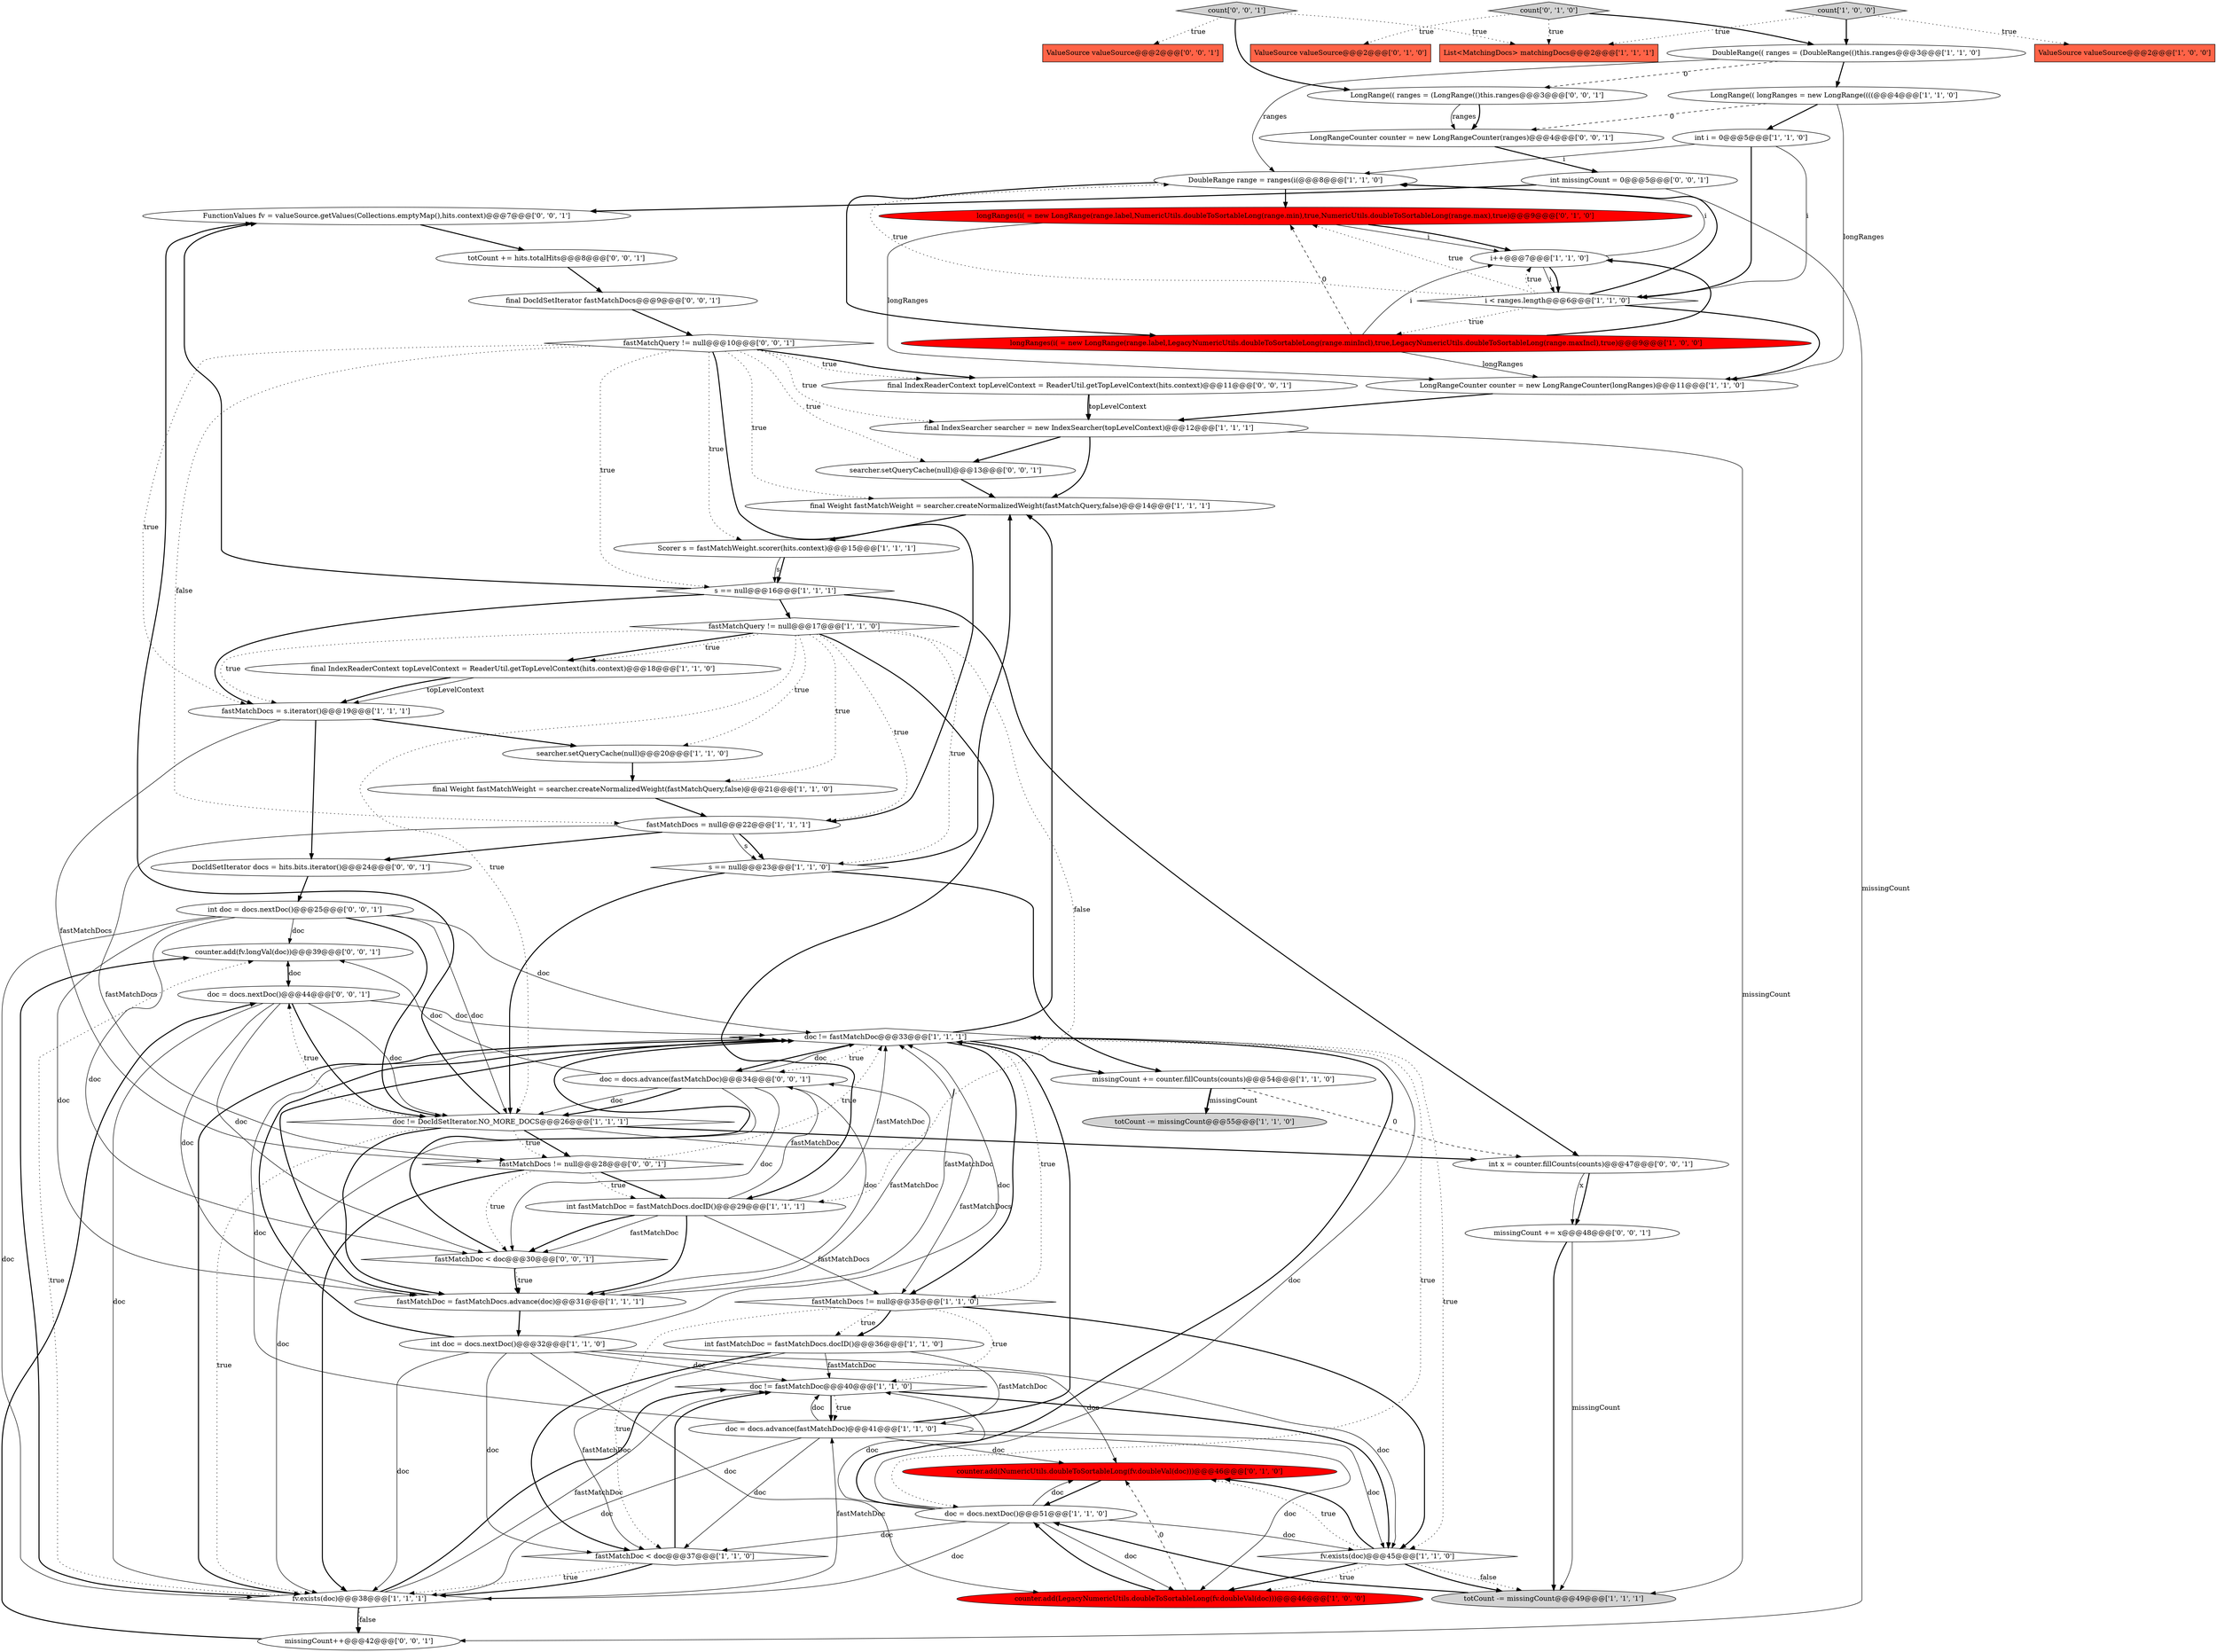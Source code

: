 digraph {
51 [style = filled, label = "FunctionValues fv = valueSource.getValues(Collections.emptyMap(),hits.context)@@@7@@@['0', '0', '1']", fillcolor = white, shape = ellipse image = "AAA0AAABBB3BBB"];
53 [style = filled, label = "doc = docs.advance(fastMatchDoc)@@@34@@@['0', '0', '1']", fillcolor = white, shape = ellipse image = "AAA0AAABBB3BBB"];
9 [style = filled, label = "missingCount += counter.fillCounts(counts)@@@54@@@['1', '1', '0']", fillcolor = white, shape = ellipse image = "AAA0AAABBB1BBB"];
57 [style = filled, label = "missingCount += x@@@48@@@['0', '0', '1']", fillcolor = white, shape = ellipse image = "AAA0AAABBB3BBB"];
44 [style = filled, label = "int x = counter.fillCounts(counts)@@@47@@@['0', '0', '1']", fillcolor = white, shape = ellipse image = "AAA0AAABBB3BBB"];
54 [style = filled, label = "count['0', '0', '1']", fillcolor = lightgray, shape = diamond image = "AAA0AAABBB3BBB"];
56 [style = filled, label = "searcher.setQueryCache(null)@@@13@@@['0', '0', '1']", fillcolor = white, shape = ellipse image = "AAA0AAABBB3BBB"];
55 [style = filled, label = "fastMatchQuery != null@@@10@@@['0', '0', '1']", fillcolor = white, shape = diamond image = "AAA0AAABBB3BBB"];
20 [style = filled, label = "LongRangeCounter counter = new LongRangeCounter(longRanges)@@@11@@@['1', '1', '0']", fillcolor = white, shape = ellipse image = "AAA0AAABBB1BBB"];
59 [style = filled, label = "counter.add(fv.longVal(doc))@@@39@@@['0', '0', '1']", fillcolor = white, shape = ellipse image = "AAA0AAABBB3BBB"];
3 [style = filled, label = "fastMatchDocs = null@@@22@@@['1', '1', '1']", fillcolor = white, shape = ellipse image = "AAA0AAABBB1BBB"];
33 [style = filled, label = "s == null@@@16@@@['1', '1', '1']", fillcolor = white, shape = diamond image = "AAA0AAABBB1BBB"];
35 [style = filled, label = "DoubleRange(( ranges = (DoubleRange(()this.ranges@@@3@@@['1', '1', '0']", fillcolor = white, shape = ellipse image = "AAA0AAABBB1BBB"];
25 [style = filled, label = "DoubleRange range = ranges(i(@@@8@@@['1', '1', '0']", fillcolor = white, shape = ellipse image = "AAA0AAABBB1BBB"];
6 [style = filled, label = "totCount -= missingCount@@@55@@@['1', '1', '0']", fillcolor = lightgray, shape = ellipse image = "AAA0AAABBB1BBB"];
38 [style = filled, label = "i < ranges.length@@@6@@@['1', '1', '0']", fillcolor = white, shape = diamond image = "AAA0AAABBB1BBB"];
24 [style = filled, label = "count['1', '0', '0']", fillcolor = lightgray, shape = diamond image = "AAA0AAABBB1BBB"];
31 [style = filled, label = "LongRange(( longRanges = new LongRange((((@@@4@@@['1', '1', '0']", fillcolor = white, shape = ellipse image = "AAA0AAABBB1BBB"];
37 [style = filled, label = "doc != fastMatchDoc@@@40@@@['1', '1', '0']", fillcolor = white, shape = diamond image = "AAA0AAABBB1BBB"];
40 [style = filled, label = "counter.add(NumericUtils.doubleToSortableLong(fv.doubleVal(doc)))@@@46@@@['0', '1', '0']", fillcolor = red, shape = ellipse image = "AAA1AAABBB2BBB"];
36 [style = filled, label = "final IndexReaderContext topLevelContext = ReaderUtil.getTopLevelContext(hits.context)@@@18@@@['1', '1', '0']", fillcolor = white, shape = ellipse image = "AAA0AAABBB1BBB"];
46 [style = filled, label = "final DocIdSetIterator fastMatchDocs@@@9@@@['0', '0', '1']", fillcolor = white, shape = ellipse image = "AAA0AAABBB3BBB"];
50 [style = filled, label = "DocIdSetIterator docs = hits.bits.iterator()@@@24@@@['0', '0', '1']", fillcolor = white, shape = ellipse image = "AAA0AAABBB3BBB"];
22 [style = filled, label = "counter.add(LegacyNumericUtils.doubleToSortableLong(fv.doubleVal(doc)))@@@46@@@['1', '0', '0']", fillcolor = red, shape = ellipse image = "AAA1AAABBB1BBB"];
28 [style = filled, label = "doc != DocIdSetIterator.NO_MORE_DOCS@@@26@@@['1', '1', '1']", fillcolor = white, shape = diamond image = "AAA0AAABBB1BBB"];
13 [style = filled, label = "ValueSource valueSource@@@2@@@['1', '0', '0']", fillcolor = tomato, shape = box image = "AAA0AAABBB1BBB"];
4 [style = filled, label = "final Weight fastMatchWeight = searcher.createNormalizedWeight(fastMatchQuery,false)@@@21@@@['1', '1', '0']", fillcolor = white, shape = ellipse image = "AAA0AAABBB1BBB"];
2 [style = filled, label = "int fastMatchDoc = fastMatchDocs.docID()@@@36@@@['1', '1', '0']", fillcolor = white, shape = ellipse image = "AAA0AAABBB1BBB"];
16 [style = filled, label = "fv.exists(doc)@@@38@@@['1', '1', '1']", fillcolor = white, shape = diamond image = "AAA0AAABBB1BBB"];
17 [style = filled, label = "fastMatchDoc = fastMatchDocs.advance(doc)@@@31@@@['1', '1', '1']", fillcolor = white, shape = ellipse image = "AAA0AAABBB1BBB"];
30 [style = filled, label = "doc = docs.advance(fastMatchDoc)@@@41@@@['1', '1', '0']", fillcolor = white, shape = ellipse image = "AAA0AAABBB1BBB"];
41 [style = filled, label = "longRanges(i( = new LongRange(range.label,NumericUtils.doubleToSortableLong(range.min),true,NumericUtils.doubleToSortableLong(range.max),true)@@@9@@@['0', '1', '0']", fillcolor = red, shape = ellipse image = "AAA1AAABBB2BBB"];
14 [style = filled, label = "Scorer s = fastMatchWeight.scorer(hits.context)@@@15@@@['1', '1', '1']", fillcolor = white, shape = ellipse image = "AAA0AAABBB1BBB"];
62 [style = filled, label = "LongRangeCounter counter = new LongRangeCounter(ranges)@@@4@@@['0', '0', '1']", fillcolor = white, shape = ellipse image = "AAA0AAABBB3BBB"];
43 [style = filled, label = "int doc = docs.nextDoc()@@@25@@@['0', '0', '1']", fillcolor = white, shape = ellipse image = "AAA0AAABBB3BBB"];
0 [style = filled, label = "int fastMatchDoc = fastMatchDocs.docID()@@@29@@@['1', '1', '1']", fillcolor = white, shape = ellipse image = "AAA0AAABBB1BBB"];
29 [style = filled, label = "totCount -= missingCount@@@49@@@['1', '1', '1']", fillcolor = lightgray, shape = ellipse image = "AAA0AAABBB1BBB"];
48 [style = filled, label = "int missingCount = 0@@@5@@@['0', '0', '1']", fillcolor = white, shape = ellipse image = "AAA0AAABBB3BBB"];
63 [style = filled, label = "doc = docs.nextDoc()@@@44@@@['0', '0', '1']", fillcolor = white, shape = ellipse image = "AAA0AAABBB3BBB"];
7 [style = filled, label = "s == null@@@23@@@['1', '1', '0']", fillcolor = white, shape = diamond image = "AAA0AAABBB1BBB"];
34 [style = filled, label = "fastMatchQuery != null@@@17@@@['1', '1', '0']", fillcolor = white, shape = diamond image = "AAA0AAABBB1BBB"];
58 [style = filled, label = "LongRange(( ranges = (LongRange(()this.ranges@@@3@@@['0', '0', '1']", fillcolor = white, shape = ellipse image = "AAA0AAABBB3BBB"];
47 [style = filled, label = "fastMatchDocs != null@@@28@@@['0', '0', '1']", fillcolor = white, shape = diamond image = "AAA0AAABBB3BBB"];
60 [style = filled, label = "totCount += hits.totalHits@@@8@@@['0', '0', '1']", fillcolor = white, shape = ellipse image = "AAA0AAABBB3BBB"];
39 [style = filled, label = "ValueSource valueSource@@@2@@@['0', '1', '0']", fillcolor = tomato, shape = box image = "AAA0AAABBB2BBB"];
45 [style = filled, label = "missingCount++@@@42@@@['0', '0', '1']", fillcolor = white, shape = ellipse image = "AAA0AAABBB3BBB"];
61 [style = filled, label = "fastMatchDoc < doc@@@30@@@['0', '0', '1']", fillcolor = white, shape = diamond image = "AAA0AAABBB3BBB"];
11 [style = filled, label = "searcher.setQueryCache(null)@@@20@@@['1', '1', '0']", fillcolor = white, shape = ellipse image = "AAA0AAABBB1BBB"];
12 [style = filled, label = "doc != fastMatchDoc@@@33@@@['1', '1', '1']", fillcolor = white, shape = diamond image = "AAA0AAABBB1BBB"];
21 [style = filled, label = "i++@@@7@@@['1', '1', '0']", fillcolor = white, shape = ellipse image = "AAA0AAABBB1BBB"];
42 [style = filled, label = "count['0', '1', '0']", fillcolor = lightgray, shape = diamond image = "AAA0AAABBB2BBB"];
52 [style = filled, label = "ValueSource valueSource@@@2@@@['0', '0', '1']", fillcolor = tomato, shape = box image = "AAA0AAABBB3BBB"];
5 [style = filled, label = "int i = 0@@@5@@@['1', '1', '0']", fillcolor = white, shape = ellipse image = "AAA0AAABBB1BBB"];
23 [style = filled, label = "fv.exists(doc)@@@45@@@['1', '1', '0']", fillcolor = white, shape = diamond image = "AAA0AAABBB1BBB"];
10 [style = filled, label = "fastMatchDocs = s.iterator()@@@19@@@['1', '1', '1']", fillcolor = white, shape = ellipse image = "AAA0AAABBB1BBB"];
27 [style = filled, label = "final Weight fastMatchWeight = searcher.createNormalizedWeight(fastMatchQuery,false)@@@14@@@['1', '1', '1']", fillcolor = white, shape = ellipse image = "AAA0AAABBB1BBB"];
26 [style = filled, label = "final IndexSearcher searcher = new IndexSearcher(topLevelContext)@@@12@@@['1', '1', '1']", fillcolor = white, shape = ellipse image = "AAA0AAABBB1BBB"];
1 [style = filled, label = "int doc = docs.nextDoc()@@@32@@@['1', '1', '0']", fillcolor = white, shape = ellipse image = "AAA0AAABBB1BBB"];
32 [style = filled, label = "longRanges(i( = new LongRange(range.label,LegacyNumericUtils.doubleToSortableLong(range.minIncl),true,LegacyNumericUtils.doubleToSortableLong(range.maxIncl),true)@@@9@@@['1', '0', '0']", fillcolor = red, shape = ellipse image = "AAA1AAABBB1BBB"];
15 [style = filled, label = "fastMatchDoc < doc@@@37@@@['1', '1', '0']", fillcolor = white, shape = diamond image = "AAA0AAABBB1BBB"];
49 [style = filled, label = "final IndexReaderContext topLevelContext = ReaderUtil.getTopLevelContext(hits.context)@@@11@@@['0', '0', '1']", fillcolor = white, shape = ellipse image = "AAA0AAABBB3BBB"];
19 [style = filled, label = "doc = docs.nextDoc()@@@51@@@['1', '1', '0']", fillcolor = white, shape = ellipse image = "AAA0AAABBB1BBB"];
8 [style = filled, label = "fastMatchDocs != null@@@35@@@['1', '1', '0']", fillcolor = white, shape = diamond image = "AAA0AAABBB1BBB"];
18 [style = filled, label = "List<MatchingDocs> matchingDocs@@@2@@@['1', '1', '1']", fillcolor = tomato, shape = box image = "AAA0AAABBB1BBB"];
1->15 [style = solid, label="doc"];
12->53 [style = bold, label=""];
16->37 [style = bold, label=""];
1->37 [style = solid, label="doc"];
1->23 [style = solid, label="doc"];
23->22 [style = dotted, label="true"];
12->8 [style = dotted, label="true"];
20->26 [style = bold, label=""];
53->61 [style = solid, label="doc"];
55->49 [style = bold, label=""];
38->41 [style = dotted, label="true"];
56->27 [style = bold, label=""];
19->22 [style = solid, label="doc"];
63->12 [style = solid, label="doc"];
57->29 [style = bold, label=""];
28->16 [style = dotted, label="true"];
61->12 [style = bold, label=""];
63->16 [style = solid, label="doc"];
12->9 [style = bold, label=""];
5->38 [style = bold, label=""];
26->56 [style = bold, label=""];
41->20 [style = solid, label="longRanges"];
8->37 [style = dotted, label="true"];
9->6 [style = bold, label=""];
21->38 [style = bold, label=""];
54->52 [style = dotted, label="true"];
23->29 [style = bold, label=""];
7->9 [style = bold, label=""];
38->21 [style = dotted, label="true"];
48->51 [style = bold, label=""];
23->29 [style = dotted, label="false"];
58->62 [style = bold, label=""];
23->22 [style = bold, label=""];
43->12 [style = solid, label="doc"];
63->28 [style = bold, label=""];
49->26 [style = solid, label="topLevelContext"];
2->15 [style = bold, label=""];
41->21 [style = solid, label="i"];
43->61 [style = solid, label="doc"];
0->12 [style = solid, label="fastMatchDoc"];
1->12 [style = bold, label=""];
1->40 [style = solid, label="doc"];
47->61 [style = dotted, label="true"];
12->53 [style = dotted, label="true"];
16->45 [style = dotted, label="false"];
47->0 [style = bold, label=""];
33->44 [style = bold, label=""];
17->12 [style = solid, label="fastMatchDoc"];
10->11 [style = bold, label=""];
31->62 [style = dashed, label="0"];
10->50 [style = bold, label=""];
2->30 [style = solid, label="fastMatchDoc"];
35->31 [style = bold, label=""];
4->3 [style = bold, label=""];
34->28 [style = dotted, label="true"];
58->62 [style = solid, label="ranges"];
2->37 [style = solid, label="fastMatchDoc"];
50->43 [style = bold, label=""];
8->23 [style = bold, label=""];
45->63 [style = bold, label=""];
32->21 [style = solid, label="i"];
19->12 [style = bold, label=""];
53->12 [style = solid, label="doc"];
12->23 [style = dotted, label="true"];
16->45 [style = bold, label=""];
0->17 [style = bold, label=""];
26->29 [style = solid, label="missingCount"];
19->40 [style = solid, label="doc"];
28->8 [style = solid, label="fastMatchDocs"];
31->5 [style = bold, label=""];
41->21 [style = bold, label=""];
43->17 [style = solid, label="doc"];
47->12 [style = dotted, label="true"];
30->22 [style = solid, label="doc"];
43->16 [style = solid, label="doc"];
55->27 [style = dotted, label="true"];
63->17 [style = solid, label="doc"];
32->41 [style = dashed, label="0"];
35->25 [style = solid, label="ranges"];
34->7 [style = dotted, label="true"];
15->16 [style = dotted, label="true"];
19->12 [style = solid, label="doc"];
53->17 [style = solid, label="doc"];
55->14 [style = dotted, label="true"];
34->0 [style = bold, label=""];
54->58 [style = bold, label=""];
36->10 [style = solid, label="topLevelContext"];
21->38 [style = solid, label="i"];
30->37 [style = solid, label="doc"];
23->40 [style = dotted, label="true"];
55->26 [style = dotted, label="true"];
26->27 [style = bold, label=""];
51->60 [style = bold, label=""];
3->7 [style = bold, label=""];
12->19 [style = dotted, label="true"];
0->8 [style = solid, label="fastMatchDocs"];
34->36 [style = bold, label=""];
59->63 [style = bold, label=""];
38->25 [style = bold, label=""];
62->48 [style = bold, label=""];
34->0 [style = dotted, label="false"];
5->25 [style = solid, label="i"];
3->47 [style = solid, label="fastMatchDocs"];
47->16 [style = bold, label=""];
24->18 [style = dotted, label="true"];
44->57 [style = bold, label=""];
24->13 [style = dotted, label="true"];
42->39 [style = dotted, label="true"];
55->56 [style = dotted, label="true"];
38->20 [style = bold, label=""];
55->10 [style = dotted, label="true"];
63->61 [style = solid, label="doc"];
55->49 [style = dotted, label="true"];
17->1 [style = bold, label=""];
27->14 [style = bold, label=""];
22->19 [style = bold, label=""];
31->20 [style = solid, label="longRanges"];
55->3 [style = dotted, label="false"];
25->41 [style = bold, label=""];
37->30 [style = bold, label=""];
28->47 [style = bold, label=""];
43->59 [style = solid, label="doc"];
53->16 [style = solid, label="doc"];
11->4 [style = bold, label=""];
34->36 [style = dotted, label="true"];
34->10 [style = dotted, label="true"];
34->11 [style = dotted, label="true"];
8->2 [style = dotted, label="true"];
2->15 [style = solid, label="fastMatchDoc"];
40->19 [style = bold, label=""];
8->15 [style = dotted, label="true"];
19->23 [style = solid, label="doc"];
38->32 [style = dotted, label="true"];
44->57 [style = solid, label="x"];
1->22 [style = solid, label="doc"];
38->25 [style = dotted, label="true"];
16->59 [style = dotted, label="true"];
1->12 [style = solid, label="doc"];
30->40 [style = solid, label="doc"];
10->47 [style = solid, label="fastMatchDocs"];
21->25 [style = solid, label="i"];
55->33 [style = dotted, label="true"];
17->12 [style = bold, label=""];
30->12 [style = bold, label=""];
14->33 [style = solid, label="s"];
29->19 [style = bold, label=""];
7->28 [style = bold, label=""];
8->2 [style = bold, label=""];
42->18 [style = dotted, label="true"];
9->44 [style = dashed, label="0"];
57->29 [style = solid, label="missingCount"];
12->8 [style = bold, label=""];
0->61 [style = bold, label=""];
16->59 [style = bold, label=""];
30->23 [style = solid, label="doc"];
34->4 [style = dotted, label="true"];
28->17 [style = bold, label=""];
30->12 [style = solid, label="doc"];
0->61 [style = solid, label="fastMatchDoc"];
16->37 [style = solid, label="fastMatchDoc"];
47->0 [style = dotted, label="true"];
35->58 [style = dashed, label="0"];
15->37 [style = bold, label=""];
16->30 [style = solid, label="fastMatchDoc"];
12->27 [style = bold, label=""];
30->15 [style = solid, label="doc"];
53->28 [style = bold, label=""];
30->16 [style = solid, label="doc"];
63->59 [style = solid, label="doc"];
3->50 [style = bold, label=""];
46->55 [style = bold, label=""];
36->10 [style = bold, label=""];
32->21 [style = bold, label=""];
28->47 [style = dotted, label="true"];
22->40 [style = dashed, label="0"];
24->35 [style = bold, label=""];
5->38 [style = solid, label="i"];
25->32 [style = bold, label=""];
3->7 [style = solid, label="s"];
54->18 [style = dotted, label="true"];
33->10 [style = bold, label=""];
12->16 [style = bold, label=""];
55->3 [style = bold, label=""];
43->28 [style = solid, label="doc"];
28->51 [style = bold, label=""];
15->16 [style = bold, label=""];
37->23 [style = bold, label=""];
60->46 [style = bold, label=""];
19->15 [style = solid, label="doc"];
14->33 [style = bold, label=""];
37->30 [style = dotted, label="true"];
43->28 [style = bold, label=""];
42->35 [style = bold, label=""];
1->16 [style = solid, label="doc"];
53->28 [style = solid, label="doc"];
17->53 [style = solid, label="fastMatchDoc"];
34->3 [style = dotted, label="true"];
61->17 [style = dotted, label="true"];
33->51 [style = bold, label=""];
53->59 [style = solid, label="doc"];
63->28 [style = solid, label="doc"];
23->40 [style = bold, label=""];
48->45 [style = solid, label="missingCount"];
32->20 [style = solid, label="longRanges"];
28->44 [style = bold, label=""];
7->27 [style = bold, label=""];
19->16 [style = solid, label="doc"];
0->53 [style = solid, label="fastMatchDoc"];
49->26 [style = bold, label=""];
28->63 [style = dotted, label="true"];
19->37 [style = solid, label="doc"];
33->34 [style = bold, label=""];
61->17 [style = bold, label=""];
9->6 [style = solid, label="missingCount"];
}
